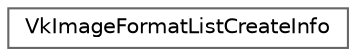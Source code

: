 digraph "类继承关系图"
{
 // LATEX_PDF_SIZE
  bgcolor="transparent";
  edge [fontname=Helvetica,fontsize=10,labelfontname=Helvetica,labelfontsize=10];
  node [fontname=Helvetica,fontsize=10,shape=box,height=0.2,width=0.4];
  rankdir="LR";
  Node0 [id="Node000000",label="VkImageFormatListCreateInfo",height=0.2,width=0.4,color="grey40", fillcolor="white", style="filled",URL="$struct_vk_image_format_list_create_info.html",tooltip=" "];
}
